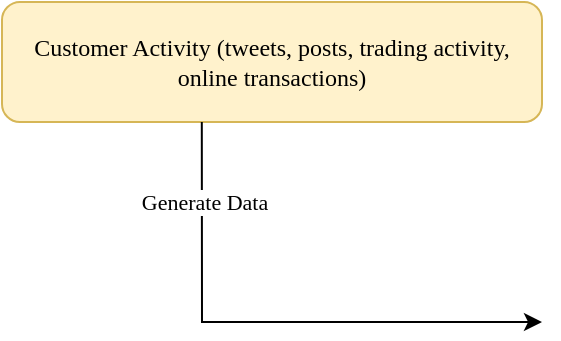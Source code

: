<mxfile version="16.4.11" type="github"><diagram id="cB2xD58eg4lPSIvs-B4w" name="Page-1"><mxGraphModel dx="1422" dy="772" grid="1" gridSize="10" guides="1" tooltips="1" connect="1" arrows="1" fold="1" page="1" pageScale="1" pageWidth="850" pageHeight="1100" math="0" shadow="0"><root><mxCell id="0"/><mxCell id="1" parent="0"/><mxCell id="ZUavkyfh8xbSkaq3OQ3g-1" value="Customer Activity (tweets, posts, trading activity, online transactions)" style="rounded=1;fontFamily=Comic Sans MS;whiteSpace=wrap;html=1;labelBackgroundColor=none;fillColor=#fff2cc;strokeColor=#d6b656;" vertex="1" parent="1"><mxGeometry x="60" y="80" width="270" height="60" as="geometry"/></mxCell><mxCell id="ZUavkyfh8xbSkaq3OQ3g-2" value="" style="endArrow=classic;html=1;rounded=0;fontFamily=Comic Sans MS;exitX=0.37;exitY=1;exitDx=0;exitDy=0;exitPerimeter=0;" edge="1" parent="1" source="ZUavkyfh8xbSkaq3OQ3g-1"><mxGeometry width="50" height="50" relative="1" as="geometry"><mxPoint x="400" y="400" as="sourcePoint"/><mxPoint x="330" y="240" as="targetPoint"/><Array as="points"><mxPoint x="160" y="240"/></Array></mxGeometry></mxCell><mxCell id="ZUavkyfh8xbSkaq3OQ3g-7" value="Generate Data" style="edgeLabel;html=1;align=center;verticalAlign=middle;resizable=0;points=[];fontFamily=Comic Sans MS;" vertex="1" connectable="0" parent="ZUavkyfh8xbSkaq3OQ3g-2"><mxGeometry x="0.263" relative="1" as="geometry"><mxPoint x="-70" y="-60" as="offset"/></mxGeometry></mxCell></root></mxGraphModel></diagram></mxfile>